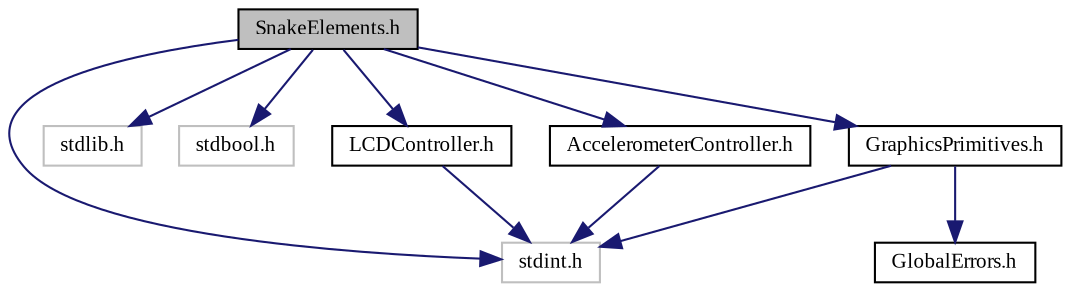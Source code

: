 digraph "SnakeElements.h"
{
  edge [fontname="TimesNewRoman",fontsize="10",labelfontname="TimesNewRoman",labelfontsize="10"];
  node [fontname="TimesNewRoman",fontsize="10",shape=record];
  Node0 [label="SnakeElements.h",height=0.2,width=0.4,color="black", fillcolor="grey75", style="filled", fontcolor="black"];
  Node0 -> Node1 [color="midnightblue",fontsize="10",style="solid",fontname="TimesNewRoman"];
  Node1 [label="stdint.h",height=0.2,width=0.4,color="grey75", fillcolor="white", style="filled"];
  Node0 -> Node2 [color="midnightblue",fontsize="10",style="solid",fontname="TimesNewRoman"];
  Node2 [label="stdlib.h",height=0.2,width=0.4,color="grey75", fillcolor="white", style="filled"];
  Node0 -> Node3 [color="midnightblue",fontsize="10",style="solid",fontname="TimesNewRoman"];
  Node3 [label="stdbool.h",height=0.2,width=0.4,color="grey75", fillcolor="white", style="filled"];
  Node0 -> Node4 [color="midnightblue",fontsize="10",style="solid",fontname="TimesNewRoman"];
  Node4 [label="LCDController.h",height=0.2,width=0.4,color="black", fillcolor="white", style="filled",URL="$_l_c_d_controller_8h.html",tooltip="Kontroler sterownika wyswietlacza BD663474 - header file. "];
  Node4 -> Node1 [color="midnightblue",fontsize="10",style="solid",fontname="TimesNewRoman"];
  Node0 -> Node5 [color="midnightblue",fontsize="10",style="solid",fontname="TimesNewRoman"];
  Node5 [label="GraphicsPrimitives.h",height=0.2,width=0.4,color="black", fillcolor="white", style="filled",URL="$_graphics_primitives_8h.html",tooltip="Prymitywy graficzne - header file. "];
  Node5 -> Node6 [color="midnightblue",fontsize="10",style="solid",fontname="TimesNewRoman"];
  Node6 [label="GlobalErrors.h",height=0.2,width=0.4,color="black", fillcolor="white", style="filled",URL="$_global_errors_8h.html",tooltip="Plik zawierajacy wszystkie definicje bledow - header file. "];
  Node5 -> Node1 [color="midnightblue",fontsize="10",style="solid",fontname="TimesNewRoman"];
  Node0 -> Node7 [color="midnightblue",fontsize="10",style="solid",fontname="TimesNewRoman"];
  Node7 [label="AccelerometerController.h",height=0.2,width=0.4,color="black", fillcolor="white", style="filled",URL="$_accelerometer_controller_8h.html",tooltip="Kontroler akcelerometru - header file. "];
  Node7 -> Node1 [color="midnightblue",fontsize="10",style="solid",fontname="TimesNewRoman"];
}
